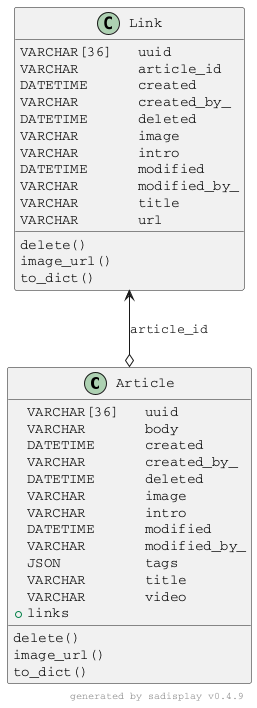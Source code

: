 @startuml

skinparam defaultFontName Courier

Class Article {
    VARCHAR[36] ★ uuid        
    VARCHAR     ⚪ body        
    DATETIME    ⚪ created     
    VARCHAR     ⚪ created_by_ 
    DATETIME    ⚪ deleted     
    VARCHAR     ⚪ image       
    VARCHAR     ⚪ intro       
    DATETIME    ⚪ modified    
    VARCHAR     ⚪ modified_by_
    JSON        ⚪ tags        
    VARCHAR     ⚪ title       
    VARCHAR     ⚪ video       
    +           links         
    delete()                  
    image_url()               
    to_dict()                 
}

Class Link {
    VARCHAR[36] ★ uuid        
    VARCHAR     ☆ article_id  
    DATETIME    ⚪ created     
    VARCHAR     ⚪ created_by_ 
    DATETIME    ⚪ deleted     
    VARCHAR     ⚪ image       
    VARCHAR     ⚪ intro       
    DATETIME    ⚪ modified    
    VARCHAR     ⚪ modified_by_
    VARCHAR     ⚪ title       
    VARCHAR     ⚪ url         
    delete()                  
    image_url()               
    to_dict()                 
}

Link <--o Article: article_id

right footer generated by sadisplay v0.4.9

@enduml
